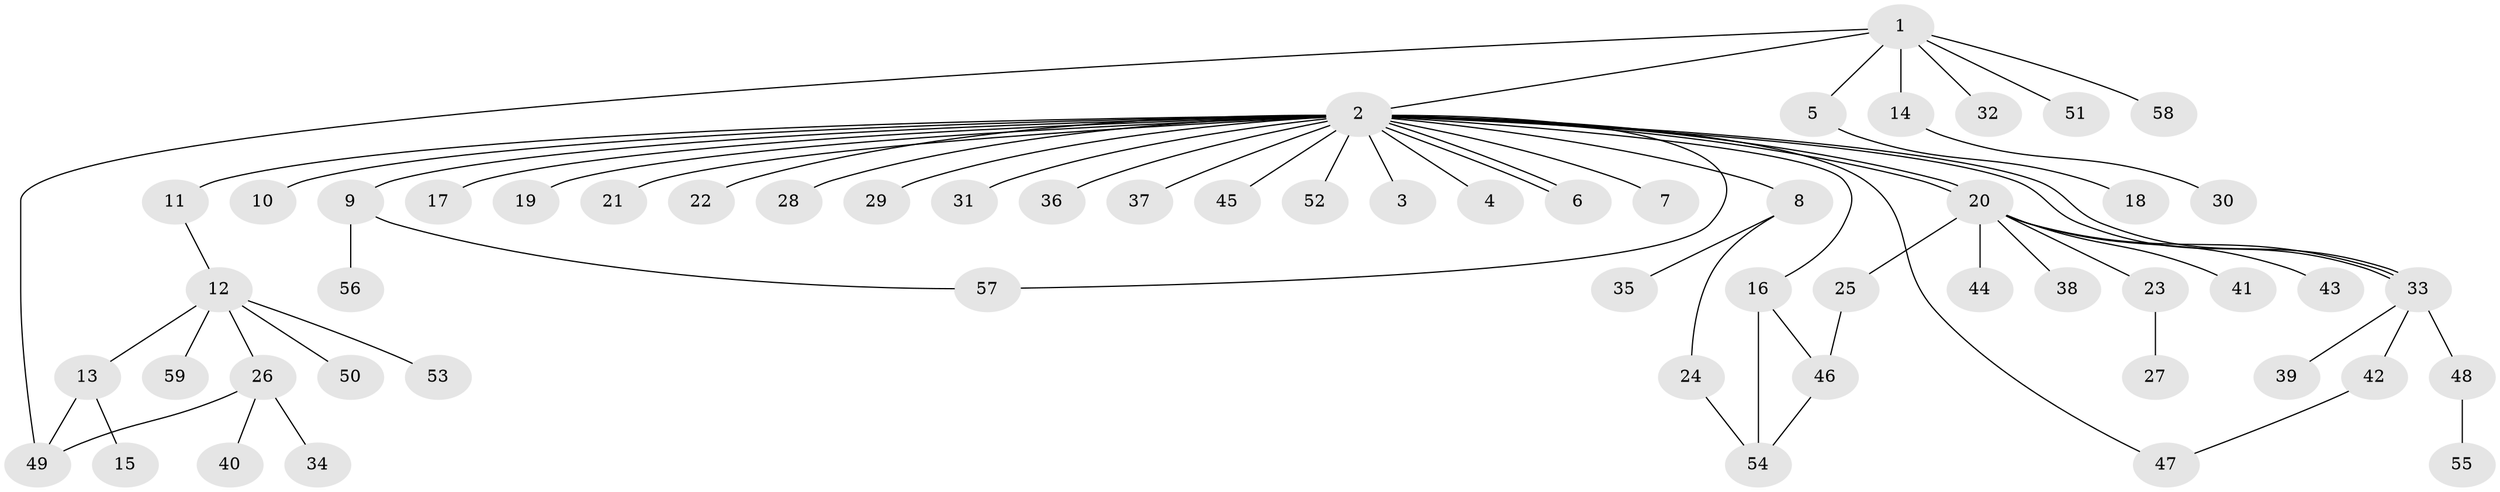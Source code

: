 // coarse degree distribution, {1: 0.6, 17: 0.05, 2: 0.3, 3: 0.05}
// Generated by graph-tools (version 1.1) at 2025/36/03/04/25 23:36:52]
// undirected, 59 vertices, 69 edges
graph export_dot {
  node [color=gray90,style=filled];
  1;
  2;
  3;
  4;
  5;
  6;
  7;
  8;
  9;
  10;
  11;
  12;
  13;
  14;
  15;
  16;
  17;
  18;
  19;
  20;
  21;
  22;
  23;
  24;
  25;
  26;
  27;
  28;
  29;
  30;
  31;
  32;
  33;
  34;
  35;
  36;
  37;
  38;
  39;
  40;
  41;
  42;
  43;
  44;
  45;
  46;
  47;
  48;
  49;
  50;
  51;
  52;
  53;
  54;
  55;
  56;
  57;
  58;
  59;
  1 -- 2;
  1 -- 5;
  1 -- 14;
  1 -- 32;
  1 -- 49;
  1 -- 51;
  1 -- 58;
  2 -- 3;
  2 -- 4;
  2 -- 6;
  2 -- 6;
  2 -- 7;
  2 -- 8;
  2 -- 9;
  2 -- 10;
  2 -- 11;
  2 -- 16;
  2 -- 17;
  2 -- 19;
  2 -- 20;
  2 -- 20;
  2 -- 21;
  2 -- 22;
  2 -- 28;
  2 -- 29;
  2 -- 31;
  2 -- 33;
  2 -- 33;
  2 -- 36;
  2 -- 37;
  2 -- 45;
  2 -- 47;
  2 -- 52;
  2 -- 57;
  5 -- 18;
  8 -- 24;
  8 -- 35;
  9 -- 56;
  9 -- 57;
  11 -- 12;
  12 -- 13;
  12 -- 26;
  12 -- 50;
  12 -- 53;
  12 -- 59;
  13 -- 15;
  13 -- 49;
  14 -- 30;
  16 -- 46;
  16 -- 54;
  20 -- 23;
  20 -- 25;
  20 -- 33;
  20 -- 38;
  20 -- 41;
  20 -- 43;
  20 -- 44;
  23 -- 27;
  24 -- 54;
  25 -- 46;
  26 -- 34;
  26 -- 40;
  26 -- 49;
  33 -- 39;
  33 -- 42;
  33 -- 48;
  42 -- 47;
  46 -- 54;
  48 -- 55;
}
